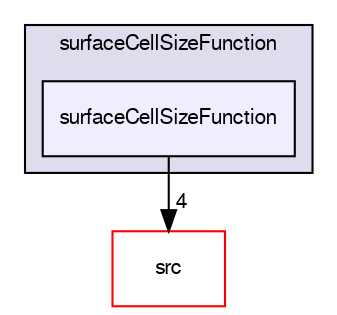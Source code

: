 digraph "applications/utilities/mesh/generation/foamyHexMesh/conformalVoronoiMesh/cellSizeControlSurfaces/surfaceCellSizeFunction/surfaceCellSizeFunction" {
  bgcolor=transparent;
  compound=true
  node [ fontsize="10", fontname="FreeSans"];
  edge [ labelfontsize="10", labelfontname="FreeSans"];
  subgraph clusterdir_fc62bd3073cdfde4a017d0480d72ac48 {
    graph [ bgcolor="#ddddee", pencolor="black", label="surfaceCellSizeFunction" fontname="FreeSans", fontsize="10", URL="dir_fc62bd3073cdfde4a017d0480d72ac48.html"]
  dir_2a30fdf78c3e59eb3985e07526b5f2b0 [shape=box, label="surfaceCellSizeFunction", style="filled", fillcolor="#eeeeff", pencolor="black", URL="dir_2a30fdf78c3e59eb3985e07526b5f2b0.html"];
  }
  dir_68267d1309a1af8e8297ef4c3efbcdba [shape=box label="src" color="red" URL="dir_68267d1309a1af8e8297ef4c3efbcdba.html"];
  dir_2a30fdf78c3e59eb3985e07526b5f2b0->dir_68267d1309a1af8e8297ef4c3efbcdba [headlabel="4", labeldistance=1.5 headhref="dir_000374_000577.html"];
}
